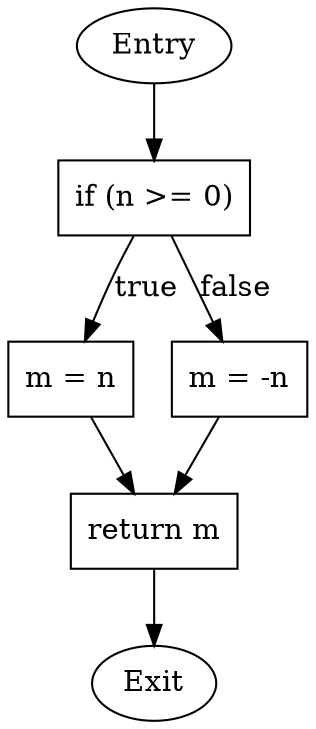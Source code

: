 digraph my_abs_CFG {
      node [shape=box];
      entry [label="Entry", shape=ellipse];
      exit [label="Exit", shape=ellipse];
      cond [label="if (n >= 0)"];
      true_branch [label="m = n"];
      false_branch [label="m = -n"];
      return [label="return m"];

      entry -> cond;
      cond -> true_branch [label="true"];
      cond -> false_branch [label="false"];
      true_branch -> return;
      false_branch -> return;
      return -> exit;
  }